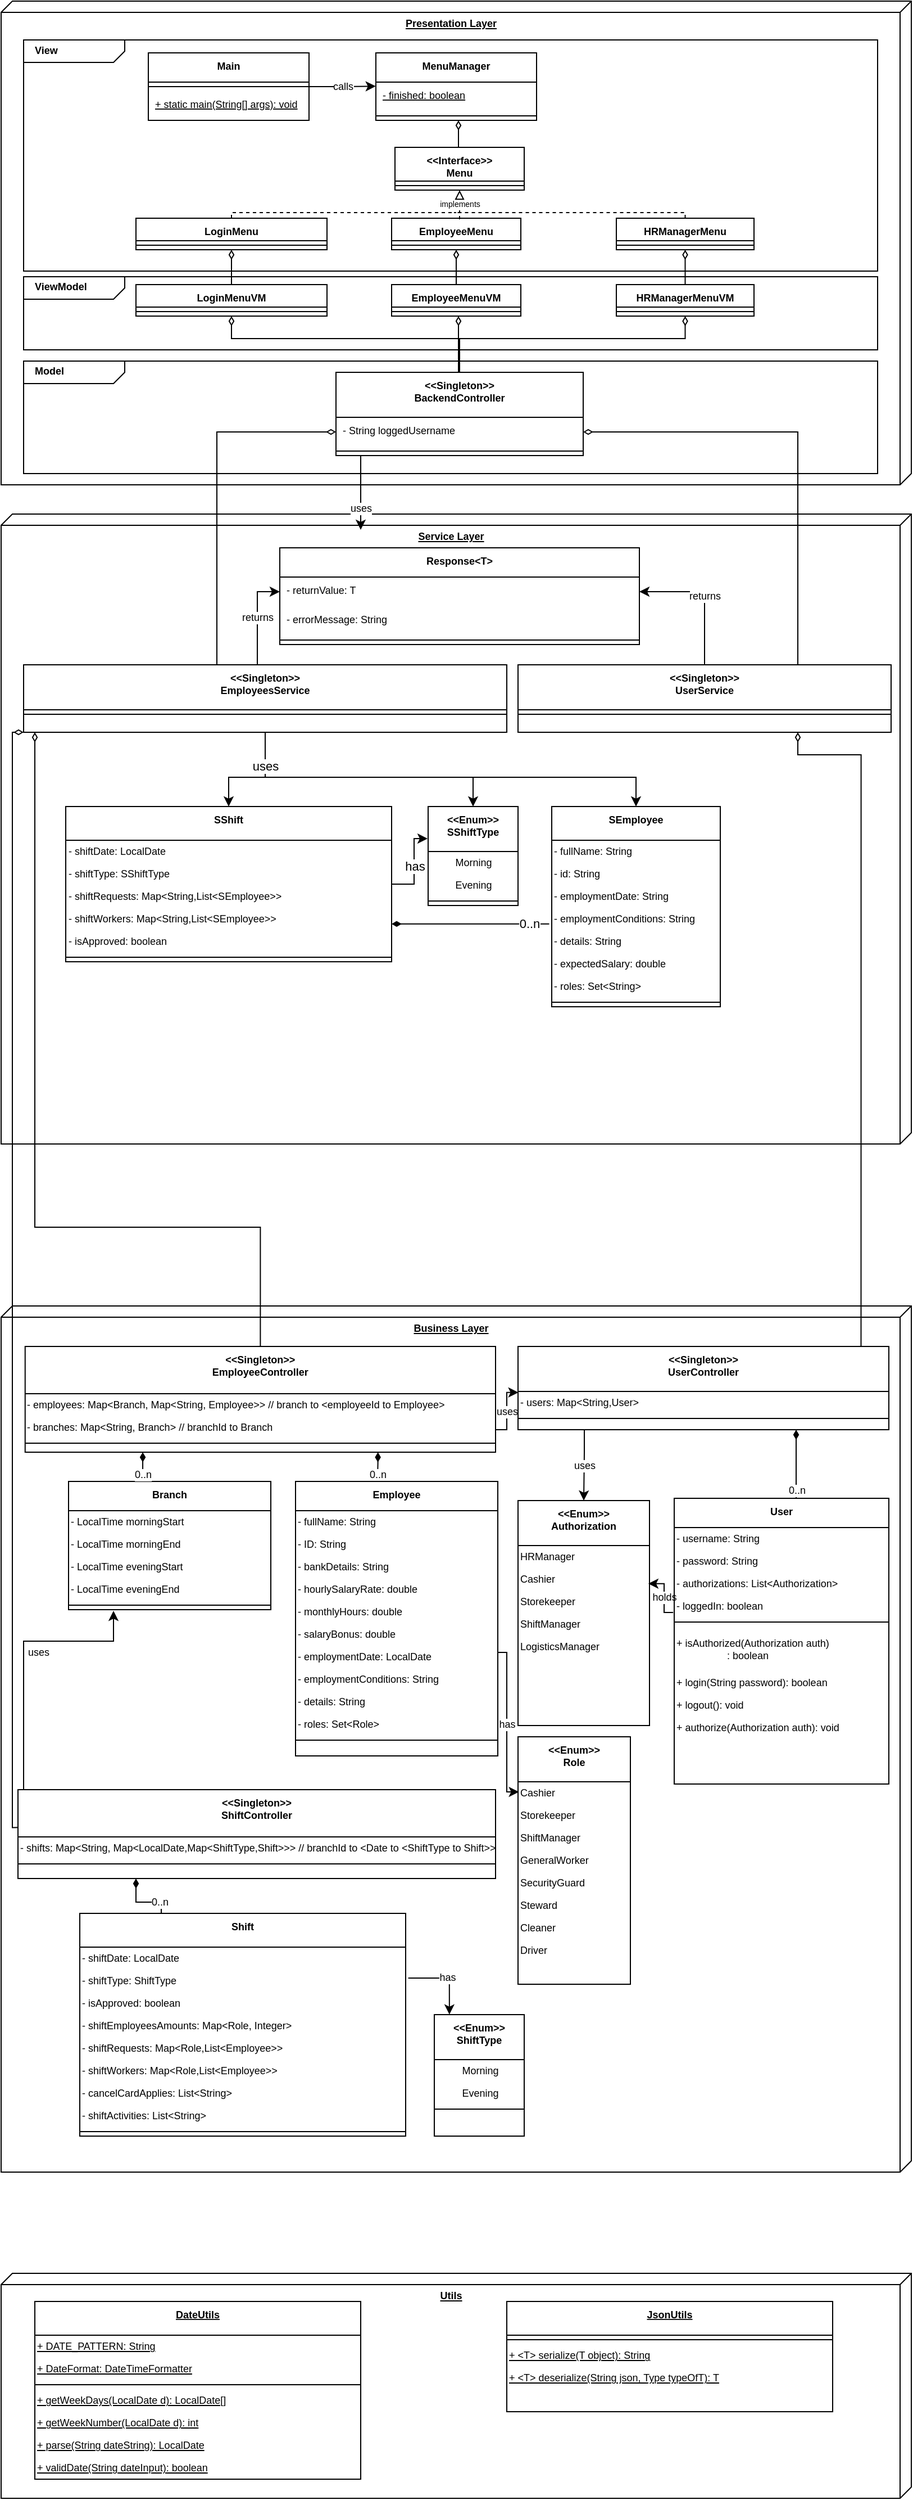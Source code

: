 <mxfile version="20.8.10" type="device"><diagram id="C5RBs43oDa-KdzZeNtuy" name="Page-1"><mxGraphModel dx="1816" dy="1751" grid="1" gridSize="10" guides="1" tooltips="1" connect="1" arrows="1" fold="1" page="1" pageScale="1" pageWidth="827" pageHeight="1169" math="0" shadow="0"><root><mxCell id="WIyWlLk6GJQsqaUBKTNV-0"/><mxCell id="WIyWlLk6GJQsqaUBKTNV-1" parent="WIyWlLk6GJQsqaUBKTNV-0"/><mxCell id="vQxeVasYHQwNIkFF47vL-263" value="&lt;b style=&quot;font-size: 9px;&quot;&gt;Presentation Layer&lt;/b&gt;" style="verticalAlign=top;align=center;spacingTop=8;spacingLeft=2;spacingRight=12;shape=cube;size=10;direction=south;fontStyle=4;html=1;fontSize=9;" parent="WIyWlLk6GJQsqaUBKTNV-1" vertex="1"><mxGeometry x="-810" y="-1150" width="810" height="430" as="geometry"/></mxCell><mxCell id="vQxeVasYHQwNIkFF47vL-264" value="&lt;p style=&quot;margin:0px;margin-top:4px;margin-left:10px;text-align:left;&quot;&gt;&lt;b&gt;Model&lt;/b&gt;&lt;/p&gt;" style="html=1;shape=mxgraph.sysml.package;html=1;overflow=fill;whiteSpace=wrap;fontSize=9;" parent="WIyWlLk6GJQsqaUBKTNV-1" vertex="1"><mxGeometry x="-790" y="-830" width="760" height="100" as="geometry"/></mxCell><mxCell id="vQxeVasYHQwNIkFF47vL-265" value="&lt;p style=&quot;margin:0px;margin-top:4px;margin-left:10px;text-align:left;&quot;&gt;&lt;b&gt;ViewModel&lt;/b&gt;&lt;/p&gt;" style="html=1;shape=mxgraph.sysml.package;html=1;overflow=fill;whiteSpace=wrap;fontSize=9;" parent="WIyWlLk6GJQsqaUBKTNV-1" vertex="1"><mxGeometry x="-790" y="-905" width="760" height="65" as="geometry"/></mxCell><mxCell id="vQxeVasYHQwNIkFF47vL-266" value="&lt;p style=&quot;margin:0px;margin-top:4px;margin-left:10px;text-align:left;&quot;&gt;&lt;b&gt;View&lt;/b&gt;&lt;/p&gt;" style="html=1;shape=mxgraph.sysml.package;html=1;overflow=fill;whiteSpace=wrap;fontSize=9;" parent="WIyWlLk6GJQsqaUBKTNV-1" vertex="1"><mxGeometry x="-790" y="-1115.5" width="760" height="205.5" as="geometry"/></mxCell><mxCell id="vQxeVasYHQwNIkFF47vL-267" value="&lt;&lt;Singleton&gt;&gt;&#10;BackendController" style="swimlane;fontStyle=1;align=center;verticalAlign=top;childLayout=stackLayout;horizontal=1;startSize=40;horizontalStack=0;resizeParent=1;resizeParentMax=0;resizeLast=0;collapsible=1;marginBottom=0;fontSize=9;" parent="WIyWlLk6GJQsqaUBKTNV-1" vertex="1"><mxGeometry x="-512" y="-820" width="220" height="74" as="geometry"/></mxCell><mxCell id="vQxeVasYHQwNIkFF47vL-268" value="- String loggedUsername" style="text;strokeColor=none;fillColor=none;align=left;verticalAlign=top;spacingLeft=4;spacingRight=4;overflow=hidden;rotatable=0;points=[[0,0.5],[1,0.5]];portConstraint=eastwest;fontStyle=0;fontSize=9;" parent="vQxeVasYHQwNIkFF47vL-267" vertex="1"><mxGeometry y="40" width="220" height="26" as="geometry"/></mxCell><mxCell id="vQxeVasYHQwNIkFF47vL-271" value="" style="line;strokeWidth=1;fillColor=none;align=left;verticalAlign=middle;spacingTop=-1;spacingLeft=3;spacingRight=3;rotatable=0;labelPosition=right;points=[];portConstraint=eastwest;fontSize=9;" parent="vQxeVasYHQwNIkFF47vL-267" vertex="1"><mxGeometry y="66" width="220" height="8" as="geometry"/></mxCell><mxCell id="vQxeVasYHQwNIkFF47vL-278" value="&lt;b style=&quot;font-size: 9px;&quot;&gt;Service Layer&lt;/b&gt;" style="verticalAlign=top;align=center;spacingTop=8;spacingLeft=2;spacingRight=12;shape=cube;size=10;direction=south;fontStyle=4;html=1;fontSize=9;" parent="WIyWlLk6GJQsqaUBKTNV-1" vertex="1"><mxGeometry x="-810" y="-694" width="810" height="560" as="geometry"/></mxCell><mxCell id="vQxeVasYHQwNIkFF47vL-279" value="" style="edgeStyle=orthogonalEdgeStyle;rounded=0;orthogonalLoop=1;jettySize=auto;html=1;startArrow=diamondThin;startFill=0;endArrow=none;endFill=0;entryX=0.408;entryY=0.002;entryDx=0;entryDy=0;entryPerimeter=0;fontSize=9;exitX=0;exitY=0.5;exitDx=0;exitDy=0;" parent="WIyWlLk6GJQsqaUBKTNV-1" source="vQxeVasYHQwNIkFF47vL-268" target="vQxeVasYHQwNIkFF47vL-348" edge="1"><mxGeometry x="-0.184" relative="1" as="geometry"><Array as="points"><mxPoint x="-618" y="-767"/><mxPoint x="-618" y="-560"/></Array><mxPoint x="-620" y="400" as="targetPoint"/><mxPoint as="offset"/><mxPoint x="-510" y="-730" as="sourcePoint"/></mxGeometry></mxCell><mxCell id="vQxeVasYHQwNIkFF47vL-280" value="returns" style="edgeStyle=orthogonalEdgeStyle;rounded=0;orthogonalLoop=1;jettySize=auto;html=1;entryX=0;entryY=0.5;entryDx=0;entryDy=0;fontSize=9;" parent="WIyWlLk6GJQsqaUBKTNV-1" source="vQxeVasYHQwNIkFF47vL-348" target="vQxeVasYHQwNIkFF47vL-297" edge="1"><mxGeometry relative="1" as="geometry"><Array as="points"><mxPoint x="-582" y="-625"/></Array></mxGeometry></mxCell><mxCell id="vQxeVasYHQwNIkFF47vL-281" value="returns" style="edgeStyle=orthogonalEdgeStyle;rounded=0;orthogonalLoop=1;jettySize=auto;html=1;entryX=1;entryY=0.5;entryDx=0;entryDy=0;fontSize=9;" parent="WIyWlLk6GJQsqaUBKTNV-1" source="vQxeVasYHQwNIkFF47vL-282" target="vQxeVasYHQwNIkFF47vL-297" edge="1"><mxGeometry relative="1" as="geometry"/></mxCell><mxCell id="vQxeVasYHQwNIkFF47vL-282" value="&lt;&lt;Singleton&gt;&gt;&#10;UserService" style="swimlane;fontStyle=1;align=center;verticalAlign=top;childLayout=stackLayout;horizontal=1;startSize=40;horizontalStack=0;resizeParent=1;resizeLast=0;collapsible=1;marginBottom=0;rounded=0;shadow=0;strokeWidth=1;fontSize=9;" parent="WIyWlLk6GJQsqaUBKTNV-1" vertex="1"><mxGeometry x="-350" y="-560" width="332" height="60" as="geometry"><mxRectangle x="130" y="380" width="160" height="26" as="alternateBounds"/></mxGeometry></mxCell><mxCell id="vQxeVasYHQwNIkFF47vL-285" value="" style="line;html=1;strokeWidth=1;align=left;verticalAlign=middle;spacingTop=-1;spacingLeft=3;spacingRight=3;rotatable=0;labelPosition=right;points=[];portConstraint=eastwest;fontSize=9;" parent="vQxeVasYHQwNIkFF47vL-282" vertex="1"><mxGeometry y="40" width="332" height="8" as="geometry"/></mxCell><mxCell id="vQxeVasYHQwNIkFF47vL-296" value="Response&lt;T&gt;" style="swimlane;fontStyle=1;align=center;verticalAlign=top;childLayout=stackLayout;horizontal=1;startSize=26;horizontalStack=0;resizeParent=1;resizeParentMax=0;resizeLast=0;collapsible=1;marginBottom=0;fontSize=9;" parent="WIyWlLk6GJQsqaUBKTNV-1" vertex="1"><mxGeometry x="-562" y="-664" width="320" height="86" as="geometry"/></mxCell><mxCell id="vQxeVasYHQwNIkFF47vL-297" value="- returnValue: T" style="text;strokeColor=none;fillColor=none;align=left;verticalAlign=top;spacingLeft=4;spacingRight=4;overflow=hidden;rotatable=0;points=[[0,0.5],[1,0.5]];portConstraint=eastwest;fontSize=9;" parent="vQxeVasYHQwNIkFF47vL-296" vertex="1"><mxGeometry y="26" width="320" height="26" as="geometry"/></mxCell><mxCell id="vQxeVasYHQwNIkFF47vL-298" value="- errorMessage: String" style="text;strokeColor=none;fillColor=none;align=left;verticalAlign=top;spacingLeft=4;spacingRight=4;overflow=hidden;rotatable=0;points=[[0,0.5],[1,0.5]];portConstraint=eastwest;fontStyle=0;fontSize=9;" parent="vQxeVasYHQwNIkFF47vL-296" vertex="1"><mxGeometry y="52" width="320" height="26" as="geometry"/></mxCell><mxCell id="vQxeVasYHQwNIkFF47vL-299" value="" style="line;strokeWidth=1;fillColor=none;align=left;verticalAlign=middle;spacingTop=-1;spacingLeft=3;spacingRight=3;rotatable=0;labelPosition=right;points=[];portConstraint=eastwest;fontSize=9;" parent="vQxeVasYHQwNIkFF47vL-296" vertex="1"><mxGeometry y="78" width="320" height="8" as="geometry"/></mxCell><mxCell id="vQxeVasYHQwNIkFF47vL-302" value="" style="edgeStyle=orthogonalEdgeStyle;rounded=0;orthogonalLoop=1;jettySize=auto;html=1;exitX=1;exitY=0.5;exitDx=0;exitDy=0;entryX=0.75;entryY=0;entryDx=0;entryDy=0;startArrow=diamondThin;startFill=0;endArrow=none;endFill=0;strokeWidth=1;fontSize=9;" parent="WIyWlLk6GJQsqaUBKTNV-1" source="vQxeVasYHQwNIkFF47vL-268" target="vQxeVasYHQwNIkFF47vL-282" edge="1"><mxGeometry relative="1" as="geometry"><mxPoint x="-292.0" y="-741" as="sourcePoint"/></mxGeometry></mxCell><mxCell id="vQxeVasYHQwNIkFF47vL-303" value="&lt;b style=&quot;font-size: 9px;&quot;&gt;Business Layer&lt;/b&gt;" style="verticalAlign=top;align=center;spacingTop=8;spacingLeft=2;spacingRight=12;shape=cube;size=10;direction=south;fontStyle=4;html=1;fontSize=9;" parent="WIyWlLk6GJQsqaUBKTNV-1" vertex="1"><mxGeometry x="-810" y="10" width="810" height="770" as="geometry"/></mxCell><mxCell id="vQxeVasYHQwNIkFF47vL-304" value="uses" style="edgeStyle=orthogonalEdgeStyle;rounded=0;orthogonalLoop=1;jettySize=auto;html=1;entryX=0.001;entryY=0.045;entryDx=0;entryDy=0;entryPerimeter=0;startArrow=none;startFill=0;endArrow=classic;endFill=1;fontSize=9;" parent="WIyWlLk6GJQsqaUBKTNV-1" source="vQxeVasYHQwNIkFF47vL-307" target="vQxeVasYHQwNIkFF47vL-334" edge="1"><mxGeometry relative="1" as="geometry"><Array as="points"><mxPoint x="-360" y="120"/><mxPoint x="-360" y="87"/></Array></mxGeometry></mxCell><mxCell id="vQxeVasYHQwNIkFF47vL-305" value="" style="edgeStyle=orthogonalEdgeStyle;rounded=0;orthogonalLoop=1;jettySize=auto;html=1;startArrow=none;startFill=0;endArrow=diamondThin;endFill=0;fontSize=9;" parent="WIyWlLk6GJQsqaUBKTNV-1" source="vQxeVasYHQwNIkFF47vL-307" edge="1"><mxGeometry relative="1" as="geometry"><mxPoint x="-780" y="-500" as="targetPoint"/><Array as="points"><mxPoint x="-579" y="-60"/><mxPoint x="-780" y="-60"/><mxPoint x="-780" y="-500"/></Array></mxGeometry></mxCell><mxCell id="vQxeVasYHQwNIkFF47vL-306" value="0..n" style="edgeStyle=orthogonalEdgeStyle;rounded=0;orthogonalLoop=1;jettySize=auto;html=1;startArrow=diamondThin;startFill=1;endArrow=none;endFill=0;entryX=0.405;entryY=0.002;entryDx=0;entryDy=0;entryPerimeter=0;fontSize=9;exitX=0.75;exitY=1;exitDx=0;exitDy=0;" parent="WIyWlLk6GJQsqaUBKTNV-1" source="vQxeVasYHQwNIkFF47vL-307" target="vQxeVasYHQwNIkFF47vL-410" edge="1"><mxGeometry x="0.518" relative="1" as="geometry"><mxPoint x="-560" y="316" as="targetPoint"/><Array as="points"><mxPoint x="-475" y="150"/><mxPoint x="-475" y="150"/></Array><mxPoint as="offset"/></mxGeometry></mxCell><mxCell id="vQxeVasYHQwNIkFF47vL-307" value="&lt;&lt;Singleton&gt;&gt;&#10;EmployeeController" style="swimlane;fontStyle=1;align=center;verticalAlign=top;childLayout=stackLayout;horizontal=1;startSize=42;horizontalStack=0;resizeParent=1;resizeLast=0;collapsible=1;marginBottom=0;rounded=0;shadow=0;strokeWidth=1;fontSize=9;" parent="WIyWlLk6GJQsqaUBKTNV-1" vertex="1"><mxGeometry x="-788.63" y="46" width="418.63" height="94" as="geometry"><mxRectangle x="130" y="380" width="160" height="26" as="alternateBounds"/></mxGeometry></mxCell><mxCell id="vQxeVasYHQwNIkFF47vL-308" value="- employees: Map&amp;lt;Branch, Map&amp;lt;String, Employee&amp;gt;&amp;gt; // branch to &amp;lt;employeeId to Employee&amp;gt;" style="text;html=1;align=left;verticalAlign=middle;resizable=0;points=[];autosize=1;strokeColor=none;fillColor=none;fontSize=9;" parent="vQxeVasYHQwNIkFF47vL-307" vertex="1"><mxGeometry y="42" width="418.63" height="20" as="geometry"/></mxCell><mxCell id="vQxeVasYHQwNIkFF47vL-309" value="- branches: Map&amp;lt;String, Branch&amp;gt; // branchId to Branch" style="text;html=1;align=left;verticalAlign=middle;resizable=0;points=[];autosize=1;strokeColor=none;fillColor=none;fontSize=9;" parent="vQxeVasYHQwNIkFF47vL-307" vertex="1"><mxGeometry y="62" width="418.63" height="20" as="geometry"/></mxCell><mxCell id="vQxeVasYHQwNIkFF47vL-311" value="" style="line;html=1;strokeWidth=1;align=left;verticalAlign=middle;spacingTop=-1;spacingLeft=3;spacingRight=3;rotatable=0;labelPosition=right;points=[];portConstraint=eastwest;fontSize=9;" parent="vQxeVasYHQwNIkFF47vL-307" vertex="1"><mxGeometry y="82" width="418.63" height="8" as="geometry"/></mxCell><mxCell id="vQxeVasYHQwNIkFF47vL-320" value="holds" style="edgeStyle=orthogonalEdgeStyle;rounded=0;orthogonalLoop=1;jettySize=auto;html=1;startArrow=none;startFill=0;endArrow=classic;endFill=1;entryX=0.991;entryY=0.694;entryDx=0;entryDy=0;entryPerimeter=0;exitX=-0.005;exitY=0.774;exitDx=0;exitDy=0;exitPerimeter=0;fontSize=9;" parent="WIyWlLk6GJQsqaUBKTNV-1" source="vQxeVasYHQwNIkFF47vL-325" target="vQxeVasYHQwNIkFF47vL-376" edge="1"><mxGeometry x="-0.106" relative="1" as="geometry"><mxPoint x="-144" y="214" as="targetPoint"/><Array as="points"><mxPoint x="-220" y="283"/><mxPoint x="-220" y="257"/></Array><mxPoint as="offset"/></mxGeometry></mxCell><mxCell id="vQxeVasYHQwNIkFF47vL-321" value="User" style="swimlane;fontStyle=1;align=center;verticalAlign=top;childLayout=stackLayout;horizontal=1;startSize=26;horizontalStack=0;resizeParent=1;resizeLast=0;collapsible=1;marginBottom=0;rounded=0;shadow=0;strokeWidth=1;fontSize=9;" parent="WIyWlLk6GJQsqaUBKTNV-1" vertex="1"><mxGeometry x="-211" y="181" width="191" height="254" as="geometry"><mxRectangle x="130" y="380" width="160" height="26" as="alternateBounds"/></mxGeometry></mxCell><mxCell id="vQxeVasYHQwNIkFF47vL-322" value="- username: String" style="text;html=1;align=left;verticalAlign=middle;resizable=0;points=[];autosize=1;strokeColor=none;fillColor=none;fontSize=9;" parent="vQxeVasYHQwNIkFF47vL-321" vertex="1"><mxGeometry y="26" width="191" height="20" as="geometry"/></mxCell><mxCell id="vQxeVasYHQwNIkFF47vL-323" value="- password: String" style="text;html=1;align=left;verticalAlign=middle;resizable=0;points=[];autosize=1;strokeColor=none;fillColor=none;fontSize=9;" parent="vQxeVasYHQwNIkFF47vL-321" vertex="1"><mxGeometry y="46" width="191" height="20" as="geometry"/></mxCell><mxCell id="vQxeVasYHQwNIkFF47vL-324" value="- authorizations: List&amp;lt;Authorization&amp;gt;" style="text;html=1;align=left;verticalAlign=middle;resizable=0;points=[];autosize=1;strokeColor=none;fillColor=none;fontSize=9;" parent="vQxeVasYHQwNIkFF47vL-321" vertex="1"><mxGeometry y="66" width="191" height="20" as="geometry"/></mxCell><mxCell id="vQxeVasYHQwNIkFF47vL-325" value="- loggedIn: boolean" style="text;html=1;align=left;verticalAlign=middle;resizable=0;points=[];autosize=1;strokeColor=none;fillColor=none;fontSize=9;" parent="vQxeVasYHQwNIkFF47vL-321" vertex="1"><mxGeometry y="86" width="191" height="20" as="geometry"/></mxCell><mxCell id="vQxeVasYHQwNIkFF47vL-326" value="" style="line;html=1;strokeWidth=1;align=left;verticalAlign=middle;spacingTop=-1;spacingLeft=3;spacingRight=3;rotatable=0;labelPosition=right;points=[];portConstraint=eastwest;fontSize=9;" parent="vQxeVasYHQwNIkFF47vL-321" vertex="1"><mxGeometry y="106" width="191" height="8" as="geometry"/></mxCell><mxCell id="vQxeVasYHQwNIkFF47vL-327" value="&lt;span style=&quot;font-size: 9px;&quot;&gt;+ isAuthorized(Authorization auth)&lt;br style=&quot;font-size: 9px;&quot;&gt;&amp;nbsp; &amp;nbsp; &amp;nbsp; &amp;nbsp; &amp;nbsp; &amp;nbsp; &amp;nbsp; &amp;nbsp; &amp;nbsp; : boolean&lt;/span&gt;" style="text;html=1;align=left;verticalAlign=middle;resizable=0;points=[];autosize=1;strokeColor=none;fillColor=none;fontStyle=0;fontSize=9;" parent="vQxeVasYHQwNIkFF47vL-321" vertex="1"><mxGeometry y="114" width="191" height="40" as="geometry"/></mxCell><mxCell id="vQxeVasYHQwNIkFF47vL-328" value="&lt;span style=&quot;font-size: 9px;&quot;&gt;+ login(String password): boolean&lt;/span&gt;" style="text;html=1;align=left;verticalAlign=middle;resizable=0;points=[];autosize=1;strokeColor=none;fillColor=none;fontStyle=0;fontSize=9;" parent="vQxeVasYHQwNIkFF47vL-321" vertex="1"><mxGeometry y="154" width="191" height="20" as="geometry"/></mxCell><mxCell id="vQxeVasYHQwNIkFF47vL-329" value="&lt;span style=&quot;font-size: 9px;&quot;&gt;+ logout(): void&lt;/span&gt;" style="text;html=1;align=left;verticalAlign=middle;resizable=0;points=[];autosize=1;strokeColor=none;fillColor=none;fontStyle=0;fontSize=9;" parent="vQxeVasYHQwNIkFF47vL-321" vertex="1"><mxGeometry y="174" width="191" height="20" as="geometry"/></mxCell><mxCell id="vQxeVasYHQwNIkFF47vL-330" value="&lt;span style=&quot;font-size: 9px;&quot;&gt;+ authorize(Authorization auth): void&lt;/span&gt;" style="text;html=1;align=left;verticalAlign=middle;resizable=0;points=[];autosize=1;strokeColor=none;fillColor=none;fontStyle=0;fontSize=9;" parent="vQxeVasYHQwNIkFF47vL-321" vertex="1"><mxGeometry y="194" width="191" height="20" as="geometry"/></mxCell><mxCell id="vQxeVasYHQwNIkFF47vL-331" value="" style="edgeStyle=orthogonalEdgeStyle;rounded=0;orthogonalLoop=1;jettySize=auto;html=1;endArrow=diamondThin;endFill=0;exitX=0.925;exitY=0.001;exitDx=0;exitDy=0;startArrow=none;startFill=0;exitPerimeter=0;fontSize=9;entryX=0.75;entryY=1;entryDx=0;entryDy=0;" parent="WIyWlLk6GJQsqaUBKTNV-1" source="vQxeVasYHQwNIkFF47vL-333" target="vQxeVasYHQwNIkFF47vL-282" edge="1"><mxGeometry relative="1" as="geometry"><mxPoint x="-50" y="320" as="targetPoint"/><Array as="points"><mxPoint x="-45" y="-480"/><mxPoint x="-101" y="-480"/></Array></mxGeometry></mxCell><mxCell id="vQxeVasYHQwNIkFF47vL-332" value="uses" style="edgeStyle=orthogonalEdgeStyle;rounded=0;orthogonalLoop=1;jettySize=auto;html=1;entryX=0.5;entryY=0;entryDx=0;entryDy=0;startArrow=none;startFill=0;endArrow=classic;endFill=1;fontSize=9;" parent="WIyWlLk6GJQsqaUBKTNV-1" target="vQxeVasYHQwNIkFF47vL-374" edge="1"><mxGeometry relative="1" as="geometry"><mxPoint x="-291" y="120" as="sourcePoint"/><Array as="points"><mxPoint x="-291" y="140"/><mxPoint x="-291" y="140"/></Array></mxGeometry></mxCell><mxCell id="vQxeVasYHQwNIkFF47vL-333" value="&lt;&lt;Singleton&gt;&gt;&#10;UserController" style="swimlane;fontStyle=1;align=center;verticalAlign=top;childLayout=stackLayout;horizontal=1;startSize=40;horizontalStack=0;resizeParent=1;resizeLast=0;collapsible=1;marginBottom=0;rounded=0;shadow=0;strokeWidth=1;fontSize=9;" parent="WIyWlLk6GJQsqaUBKTNV-1" vertex="1"><mxGeometry x="-350" y="46" width="330" height="74" as="geometry"><mxRectangle x="130" y="380" width="160" height="26" as="alternateBounds"/></mxGeometry></mxCell><mxCell id="vQxeVasYHQwNIkFF47vL-334" value="- users: Map&amp;lt;String,User&amp;gt;" style="text;html=1;align=left;verticalAlign=middle;resizable=0;points=[];autosize=1;strokeColor=none;fillColor=none;fontSize=9;" parent="vQxeVasYHQwNIkFF47vL-333" vertex="1"><mxGeometry y="40" width="330" height="20" as="geometry"/></mxCell><mxCell id="vQxeVasYHQwNIkFF47vL-336" value="" style="line;html=1;strokeWidth=1;align=left;verticalAlign=middle;spacingTop=-1;spacingLeft=3;spacingRight=3;rotatable=0;labelPosition=right;points=[];portConstraint=eastwest;fontSize=9;" parent="vQxeVasYHQwNIkFF47vL-333" vertex="1"><mxGeometry y="60" width="330" height="8" as="geometry"/></mxCell><mxCell id="vQxeVasYHQwNIkFF47vL-346" value="uses" style="edgeStyle=orthogonalEdgeStyle;rounded=0;orthogonalLoop=1;jettySize=auto;html=1;fontSize=9;" parent="WIyWlLk6GJQsqaUBKTNV-1" source="vQxeVasYHQwNIkFF47vL-267" edge="1"><mxGeometry x="0.412" relative="1" as="geometry"><mxPoint x="-490" y="-680" as="targetPoint"/><Array as="points"><mxPoint x="-490" y="-720"/><mxPoint x="-490" y="-720"/></Array><mxPoint as="offset"/></mxGeometry></mxCell><mxCell id="vQxeVasYHQwNIkFF47vL-527" value="" style="edgeStyle=orthogonalEdgeStyle;rounded=0;orthogonalLoop=1;jettySize=auto;html=1;entryX=0.5;entryY=0;entryDx=0;entryDy=0;startArrow=none;startFill=0;endArrow=classic;endFill=1;" parent="WIyWlLk6GJQsqaUBKTNV-1" source="vQxeVasYHQwNIkFF47vL-348" target="vQxeVasYHQwNIkFF47vL-387" edge="1"><mxGeometry relative="1" as="geometry"><Array as="points"><mxPoint x="-575" y="-460"/><mxPoint x="-607" y="-460"/></Array></mxGeometry></mxCell><mxCell id="vQxeVasYHQwNIkFF47vL-348" value="&lt;&lt;Singleton&gt;&gt;&#10;EmployeesService" style="swimlane;fontStyle=1;align=center;verticalAlign=top;childLayout=stackLayout;horizontal=1;startSize=40;horizontalStack=0;resizeParent=1;resizeLast=0;collapsible=1;marginBottom=0;rounded=0;shadow=0;strokeWidth=1;fontSize=9;" parent="WIyWlLk6GJQsqaUBKTNV-1" vertex="1"><mxGeometry x="-790" y="-560" width="430" height="60" as="geometry"><mxRectangle x="130" y="380" width="160" height="26" as="alternateBounds"/></mxGeometry></mxCell><mxCell id="vQxeVasYHQwNIkFF47vL-351" value="" style="line;html=1;strokeWidth=1;align=left;verticalAlign=middle;spacingTop=-1;spacingLeft=3;spacingRight=3;rotatable=0;labelPosition=right;points=[];portConstraint=eastwest;fontSize=9;" parent="vQxeVasYHQwNIkFF47vL-348" vertex="1"><mxGeometry y="40" width="430" height="8" as="geometry"/></mxCell><mxCell id="vQxeVasYHQwNIkFF47vL-374" value="&lt;&lt;Enum&gt;&gt;&#10;Authorization" style="swimlane;fontStyle=1;align=center;verticalAlign=top;childLayout=stackLayout;horizontal=1;startSize=40;horizontalStack=0;resizeParent=1;resizeLast=0;collapsible=1;marginBottom=0;rounded=0;shadow=0;strokeWidth=1;fontSize=9;" parent="WIyWlLk6GJQsqaUBKTNV-1" vertex="1"><mxGeometry x="-350" y="183" width="117" height="200" as="geometry"><mxRectangle x="130" y="380" width="160" height="26" as="alternateBounds"/></mxGeometry></mxCell><mxCell id="vQxeVasYHQwNIkFF47vL-375" value="HRManager" style="text;html=1;align=left;verticalAlign=middle;resizable=0;points=[];autosize=1;strokeColor=none;fillColor=none;fontSize=9;" parent="vQxeVasYHQwNIkFF47vL-374" vertex="1"><mxGeometry y="40" width="117" height="20" as="geometry"/></mxCell><mxCell id="vQxeVasYHQwNIkFF47vL-376" value="Cashier" style="text;html=1;align=left;verticalAlign=middle;resizable=0;points=[];autosize=1;strokeColor=none;fillColor=none;fontSize=9;" parent="vQxeVasYHQwNIkFF47vL-374" vertex="1"><mxGeometry y="60" width="117" height="20" as="geometry"/></mxCell><mxCell id="vQxeVasYHQwNIkFF47vL-377" value="Storekeeper" style="text;html=1;align=left;verticalAlign=middle;resizable=0;points=[];autosize=1;strokeColor=none;fillColor=none;fontSize=9;" parent="vQxeVasYHQwNIkFF47vL-374" vertex="1"><mxGeometry y="80" width="117" height="20" as="geometry"/></mxCell><mxCell id="vQxeVasYHQwNIkFF47vL-378" value="ShiftManager" style="text;html=1;align=left;verticalAlign=middle;resizable=0;points=[];autosize=1;strokeColor=none;fillColor=none;fontSize=9;" parent="vQxeVasYHQwNIkFF47vL-374" vertex="1"><mxGeometry y="100" width="117" height="20" as="geometry"/></mxCell><mxCell id="vQxeVasYHQwNIkFF47vL-379" value="LogisticsManager" style="text;html=1;align=left;verticalAlign=middle;resizable=0;points=[];autosize=1;strokeColor=none;fillColor=none;fontSize=9;" parent="vQxeVasYHQwNIkFF47vL-374" vertex="1"><mxGeometry y="120" width="117" height="20" as="geometry"/></mxCell><mxCell id="vQxeVasYHQwNIkFF47vL-380" value="uses" style="edgeStyle=orthogonalEdgeStyle;rounded=0;orthogonalLoop=1;jettySize=auto;html=1;entryX=0.016;entryY=0;entryDx=0;entryDy=0;entryPerimeter=0;startArrow=classic;startFill=1;endArrow=none;endFill=0;fontSize=9;" parent="WIyWlLk6GJQsqaUBKTNV-1" target="vQxeVasYHQwNIkFF47vL-422" edge="1"><mxGeometry x="-0.218" y="10" relative="1" as="geometry"><Array as="points"><mxPoint x="-710" y="300"/><mxPoint x="-710" y="308"/><mxPoint x="-790" y="308"/><mxPoint x="-790" y="440"/></Array><mxPoint as="offset"/><mxPoint x="-710" y="281" as="sourcePoint"/></mxGeometry></mxCell><mxCell id="vQxeVasYHQwNIkFF47vL-381" value="Branch" style="swimlane;fontStyle=1;align=center;verticalAlign=top;childLayout=stackLayout;horizontal=1;startSize=26;horizontalStack=0;resizeParent=1;resizeLast=0;collapsible=1;marginBottom=0;rounded=0;shadow=0;strokeWidth=1;fontSize=9;" parent="WIyWlLk6GJQsqaUBKTNV-1" vertex="1"><mxGeometry x="-750" y="166" width="180" height="114" as="geometry"><mxRectangle x="130" y="380" width="160" height="26" as="alternateBounds"/></mxGeometry></mxCell><mxCell id="vQxeVasYHQwNIkFF47vL-382" value="- LocalTime morningStart" style="text;html=1;align=left;verticalAlign=middle;resizable=0;points=[];autosize=1;strokeColor=none;fillColor=none;fontSize=9;" parent="vQxeVasYHQwNIkFF47vL-381" vertex="1"><mxGeometry y="26" width="180" height="20" as="geometry"/></mxCell><mxCell id="vQxeVasYHQwNIkFF47vL-383" value="- LocalTime morningEnd" style="text;html=1;align=left;verticalAlign=middle;resizable=0;points=[];autosize=1;strokeColor=none;fillColor=none;fontSize=9;" parent="vQxeVasYHQwNIkFF47vL-381" vertex="1"><mxGeometry y="46" width="180" height="20" as="geometry"/></mxCell><mxCell id="vQxeVasYHQwNIkFF47vL-384" value="- LocalTime eveningStart" style="text;html=1;align=left;verticalAlign=middle;resizable=0;points=[];autosize=1;strokeColor=none;fillColor=none;fontSize=9;" parent="vQxeVasYHQwNIkFF47vL-381" vertex="1"><mxGeometry y="66" width="180" height="20" as="geometry"/></mxCell><mxCell id="vQxeVasYHQwNIkFF47vL-385" value="- LocalTime eveningEnd" style="text;html=1;align=left;verticalAlign=middle;resizable=0;points=[];autosize=1;strokeColor=none;fillColor=none;fontSize=9;" parent="vQxeVasYHQwNIkFF47vL-381" vertex="1"><mxGeometry y="86" width="180" height="20" as="geometry"/></mxCell><mxCell id="vQxeVasYHQwNIkFF47vL-386" value="" style="line;html=1;strokeWidth=1;align=left;verticalAlign=middle;spacingTop=-1;spacingLeft=3;spacingRight=3;rotatable=0;labelPosition=right;points=[];portConstraint=eastwest;fontSize=9;" parent="vQxeVasYHQwNIkFF47vL-381" vertex="1"><mxGeometry y="106" width="180" height="8" as="geometry"/></mxCell><mxCell id="EB-CcxF8_Zpg5K0uIHkL-1" value="has" style="edgeStyle=orthogonalEdgeStyle;rounded=0;orthogonalLoop=1;jettySize=auto;html=1;entryX=-0.006;entryY=0.324;entryDx=0;entryDy=0;entryPerimeter=0;" edge="1" parent="WIyWlLk6GJQsqaUBKTNV-1" source="vQxeVasYHQwNIkFF47vL-387" target="vQxeVasYHQwNIkFF47vL-394"><mxGeometry relative="1" as="geometry"/></mxCell><mxCell id="EB-CcxF8_Zpg5K0uIHkL-2" value="0..n" style="edgeStyle=orthogonalEdgeStyle;rounded=0;orthogonalLoop=1;jettySize=auto;html=1;entryX=-0.015;entryY=0.719;entryDx=0;entryDy=0;entryPerimeter=0;endArrow=none;endFill=0;startArrow=diamondThin;startFill=1;" edge="1" parent="WIyWlLk6GJQsqaUBKTNV-1" source="vQxeVasYHQwNIkFF47vL-387" target="vQxeVasYHQwNIkFF47vL-403"><mxGeometry x="0.747" relative="1" as="geometry"><Array as="points"><mxPoint x="-391" y="-330"/></Array><mxPoint as="offset"/></mxGeometry></mxCell><mxCell id="vQxeVasYHQwNIkFF47vL-387" value="SShift" style="swimlane;fontStyle=1;align=center;verticalAlign=top;childLayout=stackLayout;horizontal=1;startSize=30;horizontalStack=0;resizeParent=1;resizeLast=0;collapsible=1;marginBottom=0;rounded=0;shadow=0;strokeWidth=1;fontSize=9;" parent="WIyWlLk6GJQsqaUBKTNV-1" vertex="1"><mxGeometry x="-752.5" y="-434" width="290" height="138" as="geometry"><mxRectangle x="130" y="380" width="160" height="26" as="alternateBounds"/></mxGeometry></mxCell><mxCell id="vQxeVasYHQwNIkFF47vL-388" value="- shiftDate: LocalDate" style="text;html=1;align=left;verticalAlign=middle;resizable=0;points=[];autosize=1;strokeColor=none;fillColor=none;fontSize=9;" parent="vQxeVasYHQwNIkFF47vL-387" vertex="1"><mxGeometry y="30" width="290" height="20" as="geometry"/></mxCell><mxCell id="vQxeVasYHQwNIkFF47vL-389" value="- shiftType: SShiftType" style="text;html=1;align=left;verticalAlign=middle;resizable=0;points=[];autosize=1;strokeColor=none;fillColor=none;fontSize=9;" parent="vQxeVasYHQwNIkFF47vL-387" vertex="1"><mxGeometry y="50" width="290" height="20" as="geometry"/></mxCell><mxCell id="vQxeVasYHQwNIkFF47vL-390" value="- shiftRequests: Map&amp;lt;String,List&amp;lt;SEmployee&amp;gt;&amp;gt;" style="text;html=1;align=left;verticalAlign=middle;resizable=0;points=[];autosize=1;strokeColor=none;fillColor=none;fontSize=9;" parent="vQxeVasYHQwNIkFF47vL-387" vertex="1"><mxGeometry y="70" width="290" height="20" as="geometry"/></mxCell><mxCell id="vQxeVasYHQwNIkFF47vL-391" value="- shiftWorkers: Map&amp;lt;String,List&amp;lt;SEmployee&amp;gt;&amp;gt;" style="text;html=1;align=left;verticalAlign=middle;resizable=0;points=[];autosize=1;strokeColor=none;fillColor=none;fontSize=9;" parent="vQxeVasYHQwNIkFF47vL-387" vertex="1"><mxGeometry y="90" width="290" height="20" as="geometry"/></mxCell><mxCell id="vQxeVasYHQwNIkFF47vL-392" value="- isApproved: boolean" style="text;html=1;align=left;verticalAlign=middle;resizable=0;points=[];autosize=1;strokeColor=none;fillColor=none;fontSize=9;" parent="vQxeVasYHQwNIkFF47vL-387" vertex="1"><mxGeometry y="110" width="290" height="20" as="geometry"/></mxCell><mxCell id="vQxeVasYHQwNIkFF47vL-393" value="" style="line;html=1;strokeWidth=1;align=left;verticalAlign=middle;spacingTop=-1;spacingLeft=3;spacingRight=3;rotatable=0;labelPosition=right;points=[];portConstraint=eastwest;fontSize=9;" parent="vQxeVasYHQwNIkFF47vL-387" vertex="1"><mxGeometry y="130" width="290" height="8" as="geometry"/></mxCell><mxCell id="vQxeVasYHQwNIkFF47vL-394" value="&lt;&lt;Enum&gt;&gt;&#10;SShiftType" style="swimlane;fontStyle=1;align=center;verticalAlign=top;childLayout=stackLayout;horizontal=1;startSize=40;horizontalStack=0;resizeParent=1;resizeLast=0;collapsible=1;marginBottom=0;rounded=0;shadow=0;strokeWidth=1;fontSize=9;" parent="WIyWlLk6GJQsqaUBKTNV-1" vertex="1"><mxGeometry x="-430" y="-434" width="80" height="88" as="geometry"><mxRectangle x="130" y="380" width="160" height="26" as="alternateBounds"/></mxGeometry></mxCell><mxCell id="vQxeVasYHQwNIkFF47vL-395" value="Morning" style="text;html=1;align=middle;verticalAlign=middle;resizable=0;points=[];autosize=1;strokeColor=none;fillColor=none;imageAlign=left;fontSize=9;" parent="vQxeVasYHQwNIkFF47vL-394" vertex="1"><mxGeometry y="40" width="80" height="20" as="geometry"/></mxCell><mxCell id="vQxeVasYHQwNIkFF47vL-396" value="Evening" style="text;html=1;align=middle;verticalAlign=middle;resizable=0;points=[];autosize=1;strokeColor=none;fillColor=none;fontSize=9;" parent="vQxeVasYHQwNIkFF47vL-394" vertex="1"><mxGeometry y="60" width="80" height="20" as="geometry"/></mxCell><mxCell id="vQxeVasYHQwNIkFF47vL-397" value="" style="line;html=1;strokeWidth=1;align=left;verticalAlign=middle;spacingTop=-1;spacingLeft=3;spacingRight=3;rotatable=0;labelPosition=right;points=[];portConstraint=eastwest;fontSize=9;" parent="vQxeVasYHQwNIkFF47vL-394" vertex="1"><mxGeometry y="80" width="80" height="8" as="geometry"/></mxCell><mxCell id="vQxeVasYHQwNIkFF47vL-398" value="0..n" style="edgeStyle=orthogonalEdgeStyle;rounded=0;orthogonalLoop=1;jettySize=auto;html=1;startArrow=diamondThin;startFill=1;endArrow=none;endFill=0;fontSize=9;entryX=0.367;entryY=-0.003;entryDx=0;entryDy=0;exitX=0.25;exitY=1;exitDx=0;exitDy=0;entryPerimeter=0;" parent="WIyWlLk6GJQsqaUBKTNV-1" source="vQxeVasYHQwNIkFF47vL-307" target="vQxeVasYHQwNIkFF47vL-381" edge="1"><mxGeometry x="0.553" relative="1" as="geometry"><Array as="points"/><mxPoint x="-765.605" y="195.16" as="sourcePoint"/><mxPoint as="offset"/><mxPoint x="-754" y="429" as="targetPoint"/></mxGeometry></mxCell><mxCell id="vQxeVasYHQwNIkFF47vL-399" value="SEmployee" style="swimlane;fontStyle=1;align=center;verticalAlign=top;childLayout=stackLayout;horizontal=1;startSize=30;horizontalStack=0;resizeParent=1;resizeLast=0;collapsible=1;marginBottom=0;rounded=0;shadow=0;strokeWidth=1;fontSize=9;" parent="WIyWlLk6GJQsqaUBKTNV-1" vertex="1"><mxGeometry x="-320" y="-434" width="150" height="178" as="geometry"><mxRectangle x="130" y="380" width="160" height="26" as="alternateBounds"/></mxGeometry></mxCell><mxCell id="vQxeVasYHQwNIkFF47vL-400" value="- fullName: String" style="text;html=1;align=left;verticalAlign=middle;resizable=0;points=[];autosize=1;strokeColor=none;fillColor=none;fontSize=9;" parent="vQxeVasYHQwNIkFF47vL-399" vertex="1"><mxGeometry y="30" width="150" height="20" as="geometry"/></mxCell><mxCell id="vQxeVasYHQwNIkFF47vL-401" value="- id: String" style="text;html=1;align=left;verticalAlign=middle;resizable=0;points=[];autosize=1;strokeColor=none;fillColor=none;fontSize=9;" parent="vQxeVasYHQwNIkFF47vL-399" vertex="1"><mxGeometry y="50" width="150" height="20" as="geometry"/></mxCell><mxCell id="vQxeVasYHQwNIkFF47vL-402" value="- employmentDate: String" style="text;html=1;align=left;verticalAlign=middle;resizable=0;points=[];autosize=1;strokeColor=none;fillColor=none;fontSize=9;" parent="vQxeVasYHQwNIkFF47vL-399" vertex="1"><mxGeometry y="70" width="150" height="20" as="geometry"/></mxCell><mxCell id="vQxeVasYHQwNIkFF47vL-403" value="- employmentConditions: String" style="text;html=1;align=left;verticalAlign=middle;resizable=0;points=[];autosize=1;strokeColor=none;fillColor=none;fontSize=9;" parent="vQxeVasYHQwNIkFF47vL-399" vertex="1"><mxGeometry y="90" width="150" height="20" as="geometry"/></mxCell><mxCell id="vQxeVasYHQwNIkFF47vL-404" value="- details: String" style="text;html=1;align=left;verticalAlign=middle;resizable=0;points=[];autosize=1;strokeColor=none;fillColor=none;fontSize=9;" parent="vQxeVasYHQwNIkFF47vL-399" vertex="1"><mxGeometry y="110" width="150" height="20" as="geometry"/></mxCell><mxCell id="vQxeVasYHQwNIkFF47vL-405" value="- expectedSalary: double" style="text;html=1;align=left;verticalAlign=middle;resizable=0;points=[];autosize=1;strokeColor=none;fillColor=none;fontSize=9;" parent="vQxeVasYHQwNIkFF47vL-399" vertex="1"><mxGeometry y="130" width="150" height="20" as="geometry"/></mxCell><mxCell id="vQxeVasYHQwNIkFF47vL-406" value="- roles: Set&amp;lt;String&amp;gt;" style="text;html=1;align=left;verticalAlign=middle;resizable=0;points=[];autosize=1;strokeColor=none;fillColor=none;fontSize=9;" parent="vQxeVasYHQwNIkFF47vL-399" vertex="1"><mxGeometry y="150" width="150" height="20" as="geometry"/></mxCell><mxCell id="vQxeVasYHQwNIkFF47vL-407" value="" style="line;html=1;strokeWidth=1;align=left;verticalAlign=middle;spacingTop=-1;spacingLeft=3;spacingRight=3;rotatable=0;labelPosition=right;points=[];portConstraint=eastwest;fontSize=9;" parent="vQxeVasYHQwNIkFF47vL-399" vertex="1"><mxGeometry y="170" width="150" height="8" as="geometry"/></mxCell><mxCell id="vQxeVasYHQwNIkFF47vL-408" value="" style="edgeStyle=orthogonalEdgeStyle;rounded=0;orthogonalLoop=1;jettySize=auto;html=1;startArrow=diamondThin;startFill=0;endArrow=none;endFill=0;fontSize=9;exitX=0;exitY=1;exitDx=0;exitDy=0;entryX=0.002;entryY=0.426;entryDx=0;entryDy=0;entryPerimeter=0;" parent="WIyWlLk6GJQsqaUBKTNV-1" source="vQxeVasYHQwNIkFF47vL-348" target="vQxeVasYHQwNIkFF47vL-422" edge="1"><mxGeometry x="0.812" y="3" relative="1" as="geometry"><mxPoint x="-793.26" y="329.86" as="sourcePoint"/><mxPoint x="-795" y="650" as="targetPoint"/><Array as="points"><mxPoint x="-800" y="-500"/><mxPoint x="-800" y="474"/></Array><mxPoint as="offset"/></mxGeometry></mxCell><mxCell id="vQxeVasYHQwNIkFF47vL-409" value="has" style="edgeStyle=orthogonalEdgeStyle;rounded=0;orthogonalLoop=1;jettySize=auto;html=1;entryX=0.008;entryY=0.472;entryDx=0;entryDy=0;entryPerimeter=0;startArrow=none;startFill=0;endArrow=classic;endFill=1;fontSize=9;" parent="WIyWlLk6GJQsqaUBKTNV-1" source="vQxeVasYHQwNIkFF47vL-410" target="vQxeVasYHQwNIkFF47vL-467" edge="1"><mxGeometry relative="1" as="geometry"><Array as="points"><mxPoint x="-360" y="318"/><mxPoint x="-360" y="442"/><mxPoint x="-349" y="442"/></Array></mxGeometry></mxCell><mxCell id="vQxeVasYHQwNIkFF47vL-410" value="Employee" style="swimlane;fontStyle=1;align=center;verticalAlign=top;childLayout=stackLayout;horizontal=1;startSize=26;horizontalStack=0;resizeParent=1;resizeLast=0;collapsible=1;marginBottom=0;rounded=0;shadow=0;strokeWidth=1;fontSize=9;" parent="WIyWlLk6GJQsqaUBKTNV-1" vertex="1"><mxGeometry x="-548" y="166" width="180" height="244" as="geometry"><mxRectangle x="130" y="380" width="160" height="26" as="alternateBounds"/></mxGeometry></mxCell><mxCell id="vQxeVasYHQwNIkFF47vL-411" value="- fullName: String" style="text;html=1;align=left;verticalAlign=middle;resizable=0;points=[];autosize=1;strokeColor=none;fillColor=none;fontSize=9;" parent="vQxeVasYHQwNIkFF47vL-410" vertex="1"><mxGeometry y="26" width="180" height="20" as="geometry"/></mxCell><mxCell id="vQxeVasYHQwNIkFF47vL-412" value="- ID: String" style="text;html=1;align=left;verticalAlign=middle;resizable=0;points=[];autosize=1;strokeColor=none;fillColor=none;fontSize=9;" parent="vQxeVasYHQwNIkFF47vL-410" vertex="1"><mxGeometry y="46" width="180" height="20" as="geometry"/></mxCell><mxCell id="vQxeVasYHQwNIkFF47vL-413" value="- bankDetails: String" style="text;html=1;align=left;verticalAlign=middle;resizable=0;points=[];autosize=1;strokeColor=none;fillColor=none;fontSize=9;" parent="vQxeVasYHQwNIkFF47vL-410" vertex="1"><mxGeometry y="66" width="180" height="20" as="geometry"/></mxCell><mxCell id="vQxeVasYHQwNIkFF47vL-414" value="- hourlySalaryRate: double" style="text;html=1;align=left;verticalAlign=middle;resizable=0;points=[];autosize=1;strokeColor=none;fillColor=none;fontSize=9;" parent="vQxeVasYHQwNIkFF47vL-410" vertex="1"><mxGeometry y="86" width="180" height="20" as="geometry"/></mxCell><mxCell id="vQxeVasYHQwNIkFF47vL-415" value="- monthlyHours: double" style="text;html=1;align=left;verticalAlign=middle;resizable=0;points=[];autosize=1;strokeColor=none;fillColor=none;fontSize=9;" parent="vQxeVasYHQwNIkFF47vL-410" vertex="1"><mxGeometry y="106" width="180" height="20" as="geometry"/></mxCell><mxCell id="vQxeVasYHQwNIkFF47vL-416" value="- salaryBonus: double" style="text;html=1;align=left;verticalAlign=middle;resizable=0;points=[];autosize=1;strokeColor=none;fillColor=none;fontSize=9;" parent="vQxeVasYHQwNIkFF47vL-410" vertex="1"><mxGeometry y="126" width="180" height="20" as="geometry"/></mxCell><mxCell id="vQxeVasYHQwNIkFF47vL-417" value="- employmentDate: LocalDate" style="text;html=1;align=left;verticalAlign=middle;resizable=0;points=[];autosize=1;strokeColor=none;fillColor=none;fontSize=9;" parent="vQxeVasYHQwNIkFF47vL-410" vertex="1"><mxGeometry y="146" width="180" height="20" as="geometry"/></mxCell><mxCell id="vQxeVasYHQwNIkFF47vL-418" value="- employmentConditions: String" style="text;html=1;align=left;verticalAlign=middle;resizable=0;points=[];autosize=1;strokeColor=none;fillColor=none;fontSize=9;" parent="vQxeVasYHQwNIkFF47vL-410" vertex="1"><mxGeometry y="166" width="180" height="20" as="geometry"/></mxCell><mxCell id="vQxeVasYHQwNIkFF47vL-419" value="- details: String" style="text;html=1;align=left;verticalAlign=middle;resizable=0;points=[];autosize=1;strokeColor=none;fillColor=none;fontSize=9;" parent="vQxeVasYHQwNIkFF47vL-410" vertex="1"><mxGeometry y="186" width="180" height="20" as="geometry"/></mxCell><mxCell id="vQxeVasYHQwNIkFF47vL-420" value="- roles: Set&amp;lt;Role&amp;gt;" style="text;html=1;align=left;verticalAlign=middle;resizable=0;points=[];autosize=1;strokeColor=none;fillColor=none;fontSize=9;" parent="vQxeVasYHQwNIkFF47vL-410" vertex="1"><mxGeometry y="206" width="180" height="20" as="geometry"/></mxCell><mxCell id="vQxeVasYHQwNIkFF47vL-421" value="" style="line;html=1;strokeWidth=1;align=left;verticalAlign=middle;spacingTop=-1;spacingLeft=3;spacingRight=3;rotatable=0;labelPosition=right;points=[];portConstraint=eastwest;fontSize=9;" parent="vQxeVasYHQwNIkFF47vL-410" vertex="1"><mxGeometry y="226" width="180" height="8" as="geometry"/></mxCell><mxCell id="vQxeVasYHQwNIkFF47vL-422" value="&lt;&lt;Singleton&gt;&gt;&#10;ShiftController" style="swimlane;fontStyle=1;align=center;verticalAlign=top;childLayout=stackLayout;horizontal=1;startSize=42;horizontalStack=0;resizeParent=1;resizeLast=0;collapsible=1;marginBottom=0;rounded=0;shadow=0;strokeWidth=1;fontSize=9;" parent="WIyWlLk6GJQsqaUBKTNV-1" vertex="1"><mxGeometry x="-795" y="440" width="425" height="79" as="geometry"><mxRectangle x="130" y="380" width="160" height="26" as="alternateBounds"/></mxGeometry></mxCell><mxCell id="vQxeVasYHQwNIkFF47vL-423" value="- shifts: Map&amp;lt;String, Map&amp;lt;LocalDate,Map&amp;lt;ShiftType,Shift&amp;gt;&amp;gt;&amp;gt; // branchId to &amp;lt;Date to &amp;lt;ShiftType to Shift&amp;gt;&amp;gt;" style="text;html=1;align=left;verticalAlign=middle;resizable=0;points=[];autosize=1;strokeColor=none;fillColor=none;fontSize=9;" parent="vQxeVasYHQwNIkFF47vL-422" vertex="1"><mxGeometry y="42" width="425" height="20" as="geometry"/></mxCell><mxCell id="vQxeVasYHQwNIkFF47vL-425" value="" style="line;html=1;strokeWidth=1;align=left;verticalAlign=middle;spacingTop=-1;spacingLeft=3;spacingRight=3;rotatable=0;labelPosition=right;points=[];portConstraint=eastwest;fontSize=9;" parent="vQxeVasYHQwNIkFF47vL-422" vertex="1"><mxGeometry y="62" width="425" height="8" as="geometry"/></mxCell><mxCell id="vQxeVasYHQwNIkFF47vL-441" value="0..n" style="edgeStyle=orthogonalEdgeStyle;rounded=0;orthogonalLoop=1;jettySize=auto;html=1;startArrow=none;startFill=0;endArrow=diamondThin;endFill=1;fontSize=9;exitX=0.25;exitY=0;exitDx=0;exitDy=0;" parent="WIyWlLk6GJQsqaUBKTNV-1" source="vQxeVasYHQwNIkFF47vL-443" edge="1"><mxGeometry x="-0.553" relative="1" as="geometry"><Array as="points"><mxPoint x="-668" y="540"/><mxPoint x="-690" y="540"/><mxPoint x="-690" y="519"/></Array><mxPoint as="offset"/><mxPoint x="-350" y="628.034" as="sourcePoint"/><mxPoint x="-690" y="519" as="targetPoint"/></mxGeometry></mxCell><mxCell id="vQxeVasYHQwNIkFF47vL-442" value="has" style="edgeStyle=orthogonalEdgeStyle;rounded=0;orthogonalLoop=1;jettySize=auto;html=1;fontSize=9;endArrow=classic;endFill=1;exitX=1.008;exitY=0.374;exitDx=0;exitDy=0;exitPerimeter=0;entryX=0.168;entryY=-0.001;entryDx=0;entryDy=0;entryPerimeter=0;" parent="WIyWlLk6GJQsqaUBKTNV-1" source="vQxeVasYHQwNIkFF47vL-445" target="vQxeVasYHQwNIkFF47vL-520" edge="1"><mxGeometry relative="1" as="geometry"><mxPoint x="-205" y="616" as="sourcePoint"/><mxPoint x="-410" y="650" as="targetPoint"/><Array as="points"><mxPoint x="-411" y="608"/></Array></mxGeometry></mxCell><mxCell id="vQxeVasYHQwNIkFF47vL-443" value="Shift" style="swimlane;fontStyle=1;align=center;verticalAlign=top;childLayout=stackLayout;horizontal=1;startSize=30;horizontalStack=0;resizeParent=1;resizeLast=0;collapsible=1;marginBottom=0;rounded=0;shadow=0;strokeWidth=1;fontSize=9;" parent="WIyWlLk6GJQsqaUBKTNV-1" vertex="1"><mxGeometry x="-740" y="550" width="290" height="198" as="geometry"><mxRectangle x="130" y="380" width="160" height="26" as="alternateBounds"/></mxGeometry></mxCell><mxCell id="vQxeVasYHQwNIkFF47vL-444" value="- shiftDate: LocalDate" style="text;html=1;align=left;verticalAlign=middle;resizable=0;points=[];autosize=1;strokeColor=none;fillColor=none;fontSize=9;" parent="vQxeVasYHQwNIkFF47vL-443" vertex="1"><mxGeometry y="30" width="290" height="20" as="geometry"/></mxCell><mxCell id="vQxeVasYHQwNIkFF47vL-445" value="- shiftType: ShiftType" style="text;html=1;align=left;verticalAlign=middle;resizable=0;points=[];autosize=1;strokeColor=none;fillColor=none;fontSize=9;" parent="vQxeVasYHQwNIkFF47vL-443" vertex="1"><mxGeometry y="50" width="290" height="20" as="geometry"/></mxCell><mxCell id="vQxeVasYHQwNIkFF47vL-446" value="- isApproved: boolean" style="text;html=1;align=left;verticalAlign=middle;resizable=0;points=[];autosize=1;strokeColor=none;fillColor=none;fontSize=9;" parent="vQxeVasYHQwNIkFF47vL-443" vertex="1"><mxGeometry y="70" width="290" height="20" as="geometry"/></mxCell><mxCell id="vQxeVasYHQwNIkFF47vL-447" value="- shiftEmployeesAmounts: Map&amp;lt;Role, Integer&amp;gt;" style="text;html=1;align=left;verticalAlign=middle;resizable=0;points=[];autosize=1;strokeColor=none;fillColor=none;fontSize=9;" parent="vQxeVasYHQwNIkFF47vL-443" vertex="1"><mxGeometry y="90" width="290" height="20" as="geometry"/></mxCell><mxCell id="vQxeVasYHQwNIkFF47vL-448" value="- shiftRequests: Map&amp;lt;Role,List&amp;lt;Employee&amp;gt;&amp;gt;" style="text;html=1;align=left;verticalAlign=middle;resizable=0;points=[];autosize=1;strokeColor=none;fillColor=none;fontSize=9;" parent="vQxeVasYHQwNIkFF47vL-443" vertex="1"><mxGeometry y="110" width="290" height="20" as="geometry"/></mxCell><mxCell id="vQxeVasYHQwNIkFF47vL-449" value="- shiftWorkers: Map&amp;lt;Role,List&amp;lt;Employee&amp;gt;&amp;gt;" style="text;html=1;align=left;verticalAlign=middle;resizable=0;points=[];autosize=1;strokeColor=none;fillColor=none;fontSize=9;" parent="vQxeVasYHQwNIkFF47vL-443" vertex="1"><mxGeometry y="130" width="290" height="20" as="geometry"/></mxCell><mxCell id="vQxeVasYHQwNIkFF47vL-450" value="- cancelCardApplies: List&amp;lt;String&amp;gt;" style="text;html=1;align=left;verticalAlign=middle;resizable=0;points=[];autosize=1;strokeColor=none;fillColor=none;fontSize=9;" parent="vQxeVasYHQwNIkFF47vL-443" vertex="1"><mxGeometry y="150" width="290" height="20" as="geometry"/></mxCell><mxCell id="EB-CcxF8_Zpg5K0uIHkL-0" value="- shiftActivities: List&amp;lt;String&amp;gt;" style="text;html=1;align=left;verticalAlign=middle;resizable=0;points=[];autosize=1;strokeColor=none;fillColor=none;fontSize=9;" vertex="1" parent="vQxeVasYHQwNIkFF47vL-443"><mxGeometry y="170" width="290" height="20" as="geometry"/></mxCell><mxCell id="vQxeVasYHQwNIkFF47vL-451" value="" style="line;html=1;strokeWidth=1;align=left;verticalAlign=middle;spacingTop=-1;spacingLeft=3;spacingRight=3;rotatable=0;labelPosition=right;points=[];portConstraint=eastwest;fontSize=9;" parent="vQxeVasYHQwNIkFF47vL-443" vertex="1"><mxGeometry y="190" width="290" height="8" as="geometry"/></mxCell><mxCell id="vQxeVasYHQwNIkFF47vL-453" value="&lt;b style=&quot;font-size: 9px;&quot;&gt;Utils&lt;/b&gt;" style="verticalAlign=top;align=center;spacingTop=8;spacingLeft=2;spacingRight=12;shape=cube;size=10;direction=south;fontStyle=4;html=1;fontSize=9;" parent="WIyWlLk6GJQsqaUBKTNV-1" vertex="1"><mxGeometry x="-810" y="870" width="810" height="200" as="geometry"/></mxCell><mxCell id="vQxeVasYHQwNIkFF47vL-454" value="DateUtils" style="swimlane;fontStyle=5;align=center;verticalAlign=top;childLayout=stackLayout;horizontal=1;startSize=30;horizontalStack=0;resizeParent=1;resizeLast=0;collapsible=1;marginBottom=0;rounded=0;shadow=0;strokeWidth=1;fontSize=9;" parent="WIyWlLk6GJQsqaUBKTNV-1" vertex="1"><mxGeometry x="-780" y="895" width="290" height="158" as="geometry"><mxRectangle x="130" y="380" width="160" height="26" as="alternateBounds"/></mxGeometry></mxCell><mxCell id="vQxeVasYHQwNIkFF47vL-455" value="+ DATE_PATTERN: String" style="text;html=1;align=left;verticalAlign=middle;resizable=0;points=[];autosize=1;strokeColor=none;fillColor=none;fontStyle=4;fontSize=9;" parent="vQxeVasYHQwNIkFF47vL-454" vertex="1"><mxGeometry y="30" width="290" height="20" as="geometry"/></mxCell><mxCell id="vQxeVasYHQwNIkFF47vL-456" value="+ DateFormat: DateTimeFormatter" style="text;html=1;align=left;verticalAlign=middle;resizable=0;points=[];autosize=1;strokeColor=none;fillColor=none;fontStyle=4;fontSize=9;" parent="vQxeVasYHQwNIkFF47vL-454" vertex="1"><mxGeometry y="50" width="290" height="20" as="geometry"/></mxCell><mxCell id="vQxeVasYHQwNIkFF47vL-457" value="" style="line;html=1;strokeWidth=1;align=left;verticalAlign=middle;spacingTop=-1;spacingLeft=3;spacingRight=3;rotatable=0;labelPosition=right;points=[];portConstraint=eastwest;fontSize=9;" parent="vQxeVasYHQwNIkFF47vL-454" vertex="1"><mxGeometry y="70" width="290" height="8" as="geometry"/></mxCell><mxCell id="vQxeVasYHQwNIkFF47vL-458" value="+ getWeekDays(LocalDate d): LocalDate[]" style="text;html=1;align=left;verticalAlign=middle;resizable=0;points=[];autosize=1;strokeColor=none;fillColor=none;fontStyle=4;fontSize=9;" parent="vQxeVasYHQwNIkFF47vL-454" vertex="1"><mxGeometry y="78" width="290" height="20" as="geometry"/></mxCell><mxCell id="vQxeVasYHQwNIkFF47vL-459" value="+ getWeekNumber(LocalDate d): int" style="text;html=1;align=left;verticalAlign=middle;resizable=0;points=[];autosize=1;strokeColor=none;fillColor=none;fontStyle=4;fontSize=9;" parent="vQxeVasYHQwNIkFF47vL-454" vertex="1"><mxGeometry y="98" width="290" height="20" as="geometry"/></mxCell><mxCell id="vQxeVasYHQwNIkFF47vL-460" value="+ parse(String dateString): LocalDate" style="text;html=1;align=left;verticalAlign=middle;resizable=0;points=[];autosize=1;strokeColor=none;fillColor=none;fontStyle=4;fontSize=9;" parent="vQxeVasYHQwNIkFF47vL-454" vertex="1"><mxGeometry y="118" width="290" height="20" as="geometry"/></mxCell><mxCell id="vQxeVasYHQwNIkFF47vL-461" value="+ validDate(String dateInput): boolean" style="text;html=1;align=left;verticalAlign=middle;resizable=0;points=[];autosize=1;strokeColor=none;fillColor=none;fontStyle=4;fontSize=9;" parent="vQxeVasYHQwNIkFF47vL-454" vertex="1"><mxGeometry y="138" width="290" height="20" as="geometry"/></mxCell><mxCell id="vQxeVasYHQwNIkFF47vL-462" value="JsonUtils" style="swimlane;fontStyle=5;align=center;verticalAlign=top;childLayout=stackLayout;horizontal=1;startSize=30;horizontalStack=0;resizeParent=1;resizeLast=0;collapsible=1;marginBottom=0;rounded=0;shadow=0;strokeWidth=1;fontSize=9;" parent="WIyWlLk6GJQsqaUBKTNV-1" vertex="1"><mxGeometry x="-360" y="895" width="290" height="98" as="geometry"><mxRectangle x="130" y="380" width="160" height="26" as="alternateBounds"/></mxGeometry></mxCell><mxCell id="vQxeVasYHQwNIkFF47vL-463" value="" style="line;html=1;strokeWidth=1;align=left;verticalAlign=middle;spacingTop=-1;spacingLeft=3;spacingRight=3;rotatable=0;labelPosition=right;points=[];portConstraint=eastwest;fontSize=9;" parent="vQxeVasYHQwNIkFF47vL-462" vertex="1"><mxGeometry y="30" width="290" height="8" as="geometry"/></mxCell><mxCell id="vQxeVasYHQwNIkFF47vL-464" value="+ &amp;lt;T&amp;gt; serialize(T object): String" style="text;html=1;align=left;verticalAlign=middle;resizable=0;points=[];autosize=1;strokeColor=none;fillColor=none;fontStyle=4;fontSize=9;" parent="vQxeVasYHQwNIkFF47vL-462" vertex="1"><mxGeometry y="38" width="290" height="20" as="geometry"/></mxCell><mxCell id="vQxeVasYHQwNIkFF47vL-465" value="+ &amp;lt;T&amp;gt; deserialize(String json, Type typeOfT): T" style="text;html=1;align=left;verticalAlign=middle;resizable=0;points=[];autosize=1;strokeColor=none;fillColor=none;fontStyle=4;fontSize=9;" parent="vQxeVasYHQwNIkFF47vL-462" vertex="1"><mxGeometry y="58" width="290" height="20" as="geometry"/></mxCell><mxCell id="vQxeVasYHQwNIkFF47vL-466" value="&lt;&lt;Enum&gt;&gt;&#10;Role" style="swimlane;fontStyle=1;align=center;verticalAlign=top;childLayout=stackLayout;horizontal=1;startSize=40;horizontalStack=0;resizeParent=1;resizeLast=0;collapsible=1;marginBottom=0;rounded=0;shadow=0;strokeWidth=1;fontSize=9;" parent="WIyWlLk6GJQsqaUBKTNV-1" vertex="1"><mxGeometry x="-350" y="393" width="100" height="220" as="geometry"><mxRectangle x="130" y="380" width="160" height="26" as="alternateBounds"/></mxGeometry></mxCell><mxCell id="vQxeVasYHQwNIkFF47vL-467" value="Cashier" style="text;html=1;align=left;verticalAlign=middle;resizable=0;points=[];autosize=1;strokeColor=none;fillColor=none;fontSize=9;" parent="vQxeVasYHQwNIkFF47vL-466" vertex="1"><mxGeometry y="40" width="100" height="20" as="geometry"/></mxCell><mxCell id="vQxeVasYHQwNIkFF47vL-468" value="Storekeeper" style="text;html=1;align=left;verticalAlign=middle;resizable=0;points=[];autosize=1;strokeColor=none;fillColor=none;fontSize=9;" parent="vQxeVasYHQwNIkFF47vL-466" vertex="1"><mxGeometry y="60" width="100" height="20" as="geometry"/></mxCell><mxCell id="vQxeVasYHQwNIkFF47vL-469" value="ShiftManager" style="text;html=1;align=left;verticalAlign=middle;resizable=0;points=[];autosize=1;strokeColor=none;fillColor=none;fontSize=9;" parent="vQxeVasYHQwNIkFF47vL-466" vertex="1"><mxGeometry y="80" width="100" height="20" as="geometry"/></mxCell><mxCell id="vQxeVasYHQwNIkFF47vL-470" value="GeneralWorker" style="text;html=1;align=left;verticalAlign=middle;resizable=0;points=[];autosize=1;strokeColor=none;fillColor=none;fontSize=9;" parent="vQxeVasYHQwNIkFF47vL-466" vertex="1"><mxGeometry y="100" width="100" height="20" as="geometry"/></mxCell><mxCell id="vQxeVasYHQwNIkFF47vL-471" value="SecurityGuard" style="text;html=1;align=left;verticalAlign=middle;resizable=0;points=[];autosize=1;strokeColor=none;fillColor=none;fontSize=9;" parent="vQxeVasYHQwNIkFF47vL-466" vertex="1"><mxGeometry y="120" width="100" height="20" as="geometry"/></mxCell><mxCell id="vQxeVasYHQwNIkFF47vL-472" value="Steward" style="text;html=1;align=left;verticalAlign=middle;resizable=0;points=[];autosize=1;strokeColor=none;fillColor=none;fontSize=9;" parent="vQxeVasYHQwNIkFF47vL-466" vertex="1"><mxGeometry y="140" width="100" height="20" as="geometry"/></mxCell><mxCell id="vQxeVasYHQwNIkFF47vL-473" value="Cleaner" style="text;html=1;align=left;verticalAlign=middle;resizable=0;points=[];autosize=1;strokeColor=none;fillColor=none;fontSize=9;" parent="vQxeVasYHQwNIkFF47vL-466" vertex="1"><mxGeometry y="160" width="100" height="20" as="geometry"/></mxCell><mxCell id="vQxeVasYHQwNIkFF47vL-474" value="Driver" style="text;html=1;align=left;verticalAlign=middle;resizable=0;points=[];autosize=1;strokeColor=none;fillColor=none;fontSize=9;" parent="vQxeVasYHQwNIkFF47vL-466" vertex="1"><mxGeometry y="180" width="100" height="20" as="geometry"/></mxCell><mxCell id="vQxeVasYHQwNIkFF47vL-475" value="0..n" style="edgeStyle=orthogonalEdgeStyle;rounded=0;orthogonalLoop=1;jettySize=auto;html=1;startArrow=none;startFill=0;endArrow=diamondThin;endFill=1;fontSize=9;entryX=0.75;entryY=1;entryDx=0;entryDy=0;" parent="WIyWlLk6GJQsqaUBKTNV-1" source="vQxeVasYHQwNIkFF47vL-321" target="vQxeVasYHQwNIkFF47vL-333" edge="1"><mxGeometry x="-0.761" relative="1" as="geometry"><Array as="points"><mxPoint x="-102" y="120"/></Array><mxPoint x="-220" y="120" as="targetPoint"/><mxPoint as="offset"/></mxGeometry></mxCell><mxCell id="vQxeVasYHQwNIkFF47vL-476" value="calls" style="edgeStyle=orthogonalEdgeStyle;rounded=0;orthogonalLoop=1;jettySize=auto;html=1;entryX=-0.001;entryY=0.141;entryDx=0;entryDy=0;entryPerimeter=0;fontSize=9;endArrow=classic;endFill=1;" parent="WIyWlLk6GJQsqaUBKTNV-1" source="vQxeVasYHQwNIkFF47vL-477" target="vQxeVasYHQwNIkFF47vL-482" edge="1"><mxGeometry x="-0.004" relative="1" as="geometry"><mxPoint as="offset"/></mxGeometry></mxCell><mxCell id="vQxeVasYHQwNIkFF47vL-477" value="Main" style="swimlane;fontStyle=1;align=center;verticalAlign=top;childLayout=stackLayout;horizontal=1;startSize=26;horizontalStack=0;resizeParent=1;resizeParentMax=0;resizeLast=0;collapsible=1;marginBottom=0;fontSize=9;" parent="WIyWlLk6GJQsqaUBKTNV-1" vertex="1"><mxGeometry x="-679" y="-1104" width="143" height="60" as="geometry"/></mxCell><mxCell id="vQxeVasYHQwNIkFF47vL-478" value="" style="line;strokeWidth=1;fillColor=none;align=left;verticalAlign=middle;spacingTop=-1;spacingLeft=3;spacingRight=3;rotatable=0;labelPosition=right;points=[];portConstraint=eastwest;fontSize=9;" parent="vQxeVasYHQwNIkFF47vL-477" vertex="1"><mxGeometry y="26" width="143" height="8" as="geometry"/></mxCell><mxCell id="vQxeVasYHQwNIkFF47vL-479" value="+ static main(String[] args): void" style="text;strokeColor=none;fillColor=none;align=left;verticalAlign=top;spacingLeft=4;spacingRight=4;overflow=hidden;rotatable=0;points=[[0,0.5],[1,0.5]];portConstraint=eastwest;fontStyle=4;fontSize=9;" parent="vQxeVasYHQwNIkFF47vL-477" vertex="1"><mxGeometry y="34" width="143" height="26" as="geometry"/></mxCell><mxCell id="vQxeVasYHQwNIkFF47vL-480" value="" style="edgeStyle=orthogonalEdgeStyle;rounded=0;orthogonalLoop=1;jettySize=auto;html=1;entryX=0.5;entryY=0;entryDx=0;entryDy=0;fontSize=9;endArrow=none;endFill=0;startArrow=diamondThin;startFill=0;" parent="WIyWlLk6GJQsqaUBKTNV-1" source="vQxeVasYHQwNIkFF47vL-481" target="vQxeVasYHQwNIkFF47vL-486" edge="1"><mxGeometry x="-0.009" relative="1" as="geometry"><Array as="points"><mxPoint x="-403" y="-1020"/></Array><mxPoint as="offset"/></mxGeometry></mxCell><mxCell id="vQxeVasYHQwNIkFF47vL-481" value="MenuManager" style="swimlane;fontStyle=1;align=center;verticalAlign=top;childLayout=stackLayout;horizontal=1;startSize=26;horizontalStack=0;resizeParent=1;resizeParentMax=0;resizeLast=0;collapsible=1;marginBottom=0;fontSize=9;" parent="WIyWlLk6GJQsqaUBKTNV-1" vertex="1"><mxGeometry x="-476.5" y="-1104" width="143" height="60" as="geometry"/></mxCell><mxCell id="vQxeVasYHQwNIkFF47vL-482" value="- finished: boolean" style="text;strokeColor=none;fillColor=none;align=left;verticalAlign=top;spacingLeft=4;spacingRight=4;overflow=hidden;rotatable=0;points=[[0,0.5],[1,0.5]];portConstraint=eastwest;fontStyle=4;fontSize=9;" parent="vQxeVasYHQwNIkFF47vL-481" vertex="1"><mxGeometry y="26" width="143" height="26" as="geometry"/></mxCell><mxCell id="vQxeVasYHQwNIkFF47vL-483" value="" style="line;strokeWidth=1;fillColor=none;align=left;verticalAlign=middle;spacingTop=-1;spacingLeft=3;spacingRight=3;rotatable=0;labelPosition=right;points=[];portConstraint=eastwest;fontSize=9;" parent="vQxeVasYHQwNIkFF47vL-481" vertex="1"><mxGeometry y="52" width="143" height="8" as="geometry"/></mxCell><mxCell id="vQxeVasYHQwNIkFF47vL-486" value="&lt;&lt;Interface&gt;&gt;&#10;Menu" style="swimlane;fontStyle=1;align=center;verticalAlign=top;childLayout=stackLayout;horizontal=1;startSize=30;horizontalStack=0;resizeParent=1;resizeParentMax=0;resizeLast=0;collapsible=1;marginBottom=0;fontSize=9;" parent="WIyWlLk6GJQsqaUBKTNV-1" vertex="1"><mxGeometry x="-459.5" y="-1020" width="115" height="38" as="geometry"/></mxCell><mxCell id="vQxeVasYHQwNIkFF47vL-487" value="" style="line;strokeWidth=1;fillColor=none;align=left;verticalAlign=middle;spacingTop=-1;spacingLeft=3;spacingRight=3;rotatable=0;labelPosition=right;points=[];portConstraint=eastwest;fontSize=9;" parent="vQxeVasYHQwNIkFF47vL-486" vertex="1"><mxGeometry y="30" width="115" height="8" as="geometry"/></mxCell><mxCell id="vQxeVasYHQwNIkFF47vL-490" style="edgeStyle=orthogonalEdgeStyle;rounded=0;orthogonalLoop=1;jettySize=auto;html=1;fontSize=9;endArrow=none;endFill=0;dashed=1;" parent="WIyWlLk6GJQsqaUBKTNV-1" source="vQxeVasYHQwNIkFF47vL-492" edge="1"><mxGeometry relative="1" as="geometry"><mxPoint x="-410" y="-962" as="targetPoint"/><Array as="points"><mxPoint x="-605" y="-962"/><mxPoint x="-405" y="-962"/></Array></mxGeometry></mxCell><mxCell id="vQxeVasYHQwNIkFF47vL-491" value="" style="edgeStyle=orthogonalEdgeStyle;rounded=0;orthogonalLoop=1;jettySize=auto;html=1;entryX=0.5;entryY=0;entryDx=0;entryDy=0;fontSize=9;endArrow=none;endFill=0;startArrow=diamondThin;startFill=0;" parent="WIyWlLk6GJQsqaUBKTNV-1" source="vQxeVasYHQwNIkFF47vL-492" target="vQxeVasYHQwNIkFF47vL-502" edge="1"><mxGeometry relative="1" as="geometry"/></mxCell><mxCell id="vQxeVasYHQwNIkFF47vL-492" value="LoginMenu" style="swimlane;fontStyle=1;align=center;verticalAlign=top;childLayout=stackLayout;horizontal=1;startSize=20;horizontalStack=0;resizeParent=1;resizeParentMax=0;resizeLast=0;collapsible=1;marginBottom=0;fontSize=9;" parent="WIyWlLk6GJQsqaUBKTNV-1" vertex="1"><mxGeometry x="-690" y="-957" width="170" height="28" as="geometry"/></mxCell><mxCell id="vQxeVasYHQwNIkFF47vL-493" value="" style="line;strokeWidth=1;fillColor=none;align=left;verticalAlign=middle;spacingTop=-1;spacingLeft=3;spacingRight=3;rotatable=0;labelPosition=right;points=[];portConstraint=eastwest;fontSize=9;" parent="vQxeVasYHQwNIkFF47vL-492" vertex="1"><mxGeometry y="20" width="170" height="8" as="geometry"/></mxCell><mxCell id="vQxeVasYHQwNIkFF47vL-494" value="" style="edgeStyle=orthogonalEdgeStyle;rounded=0;orthogonalLoop=1;jettySize=auto;html=1;entryX=0.5;entryY=0;entryDx=0;entryDy=0;fontSize=9;endArrow=none;endFill=0;startArrow=diamondThin;startFill=0;" parent="WIyWlLk6GJQsqaUBKTNV-1" source="vQxeVasYHQwNIkFF47vL-495" target="vQxeVasYHQwNIkFF47vL-508" edge="1"><mxGeometry relative="1" as="geometry"/></mxCell><mxCell id="vQxeVasYHQwNIkFF47vL-495" value="EmployeeMenu" style="swimlane;fontStyle=1;align=center;verticalAlign=top;childLayout=stackLayout;horizontal=1;startSize=20;horizontalStack=0;resizeParent=1;resizeParentMax=0;resizeLast=0;collapsible=1;marginBottom=0;fontSize=9;" parent="WIyWlLk6GJQsqaUBKTNV-1" vertex="1"><mxGeometry x="-462.5" y="-957" width="115" height="28" as="geometry"/></mxCell><mxCell id="vQxeVasYHQwNIkFF47vL-496" value="" style="line;strokeWidth=1;fillColor=none;align=left;verticalAlign=middle;spacingTop=-1;spacingLeft=3;spacingRight=3;rotatable=0;labelPosition=right;points=[];portConstraint=eastwest;fontSize=9;" parent="vQxeVasYHQwNIkFF47vL-495" vertex="1"><mxGeometry y="20" width="115" height="8" as="geometry"/></mxCell><mxCell id="vQxeVasYHQwNIkFF47vL-497" style="edgeStyle=orthogonalEdgeStyle;rounded=0;orthogonalLoop=1;jettySize=auto;html=1;fontSize=9;endArrow=none;endFill=0;dashed=1;" parent="WIyWlLk6GJQsqaUBKTNV-1" source="vQxeVasYHQwNIkFF47vL-499" edge="1"><mxGeometry relative="1" as="geometry"><Array as="points"><mxPoint x="-201" y="-962"/><mxPoint x="-405" y="-962"/></Array><mxPoint x="-400" y="-962.0" as="targetPoint"/></mxGeometry></mxCell><mxCell id="vQxeVasYHQwNIkFF47vL-498" value="" style="edgeStyle=orthogonalEdgeStyle;rounded=0;orthogonalLoop=1;jettySize=auto;html=1;entryX=0.5;entryY=0;entryDx=0;entryDy=0;fontSize=9;endArrow=none;endFill=0;startArrow=diamondThin;startFill=0;" parent="WIyWlLk6GJQsqaUBKTNV-1" source="vQxeVasYHQwNIkFF47vL-499" target="vQxeVasYHQwNIkFF47vL-514" edge="1"><mxGeometry relative="1" as="geometry"/></mxCell><mxCell id="vQxeVasYHQwNIkFF47vL-499" value="HRManagerMenu" style="swimlane;fontStyle=1;align=center;verticalAlign=top;childLayout=stackLayout;horizontal=1;startSize=20;horizontalStack=0;resizeParent=1;resizeParentMax=0;resizeLast=0;collapsible=1;marginBottom=0;fontSize=9;" parent="WIyWlLk6GJQsqaUBKTNV-1" vertex="1"><mxGeometry x="-262.5" y="-957" width="122.5" height="28" as="geometry"/></mxCell><mxCell id="vQxeVasYHQwNIkFF47vL-500" value="" style="line;strokeWidth=1;fillColor=none;align=left;verticalAlign=middle;spacingTop=-1;spacingLeft=3;spacingRight=3;rotatable=0;labelPosition=right;points=[];portConstraint=eastwest;fontSize=9;" parent="vQxeVasYHQwNIkFF47vL-499" vertex="1"><mxGeometry y="20" width="122.5" height="8" as="geometry"/></mxCell><mxCell id="vQxeVasYHQwNIkFF47vL-501" style="edgeStyle=orthogonalEdgeStyle;rounded=0;orthogonalLoop=1;jettySize=auto;html=1;endArrow=none;endFill=0;entryX=0.5;entryY=0;entryDx=0;entryDy=0;startArrow=diamondThin;startFill=0;" parent="WIyWlLk6GJQsqaUBKTNV-1" source="vQxeVasYHQwNIkFF47vL-502" target="vQxeVasYHQwNIkFF47vL-267" edge="1"><mxGeometry relative="1" as="geometry"><mxPoint x="-400" y="-660" as="targetPoint"/><Array as="points"><mxPoint x="-605" y="-850"/><mxPoint x="-402" y="-850"/></Array></mxGeometry></mxCell><mxCell id="vQxeVasYHQwNIkFF47vL-502" value="LoginMenuVM" style="swimlane;fontStyle=1;align=center;verticalAlign=top;childLayout=stackLayout;horizontal=1;startSize=20;horizontalStack=0;resizeParent=1;resizeParentMax=0;resizeLast=0;collapsible=1;marginBottom=0;fontSize=9;" parent="WIyWlLk6GJQsqaUBKTNV-1" vertex="1"><mxGeometry x="-690" y="-898" width="170" height="28" as="geometry"/></mxCell><mxCell id="vQxeVasYHQwNIkFF47vL-503" value="" style="line;strokeWidth=1;fillColor=none;align=left;verticalAlign=middle;spacingTop=-1;spacingLeft=3;spacingRight=3;rotatable=0;labelPosition=right;points=[];portConstraint=eastwest;fontSize=9;" parent="vQxeVasYHQwNIkFF47vL-502" vertex="1"><mxGeometry y="20" width="170" height="8" as="geometry"/></mxCell><mxCell id="vQxeVasYHQwNIkFF47vL-508" value="EmployeeMenuVM" style="swimlane;fontStyle=1;align=center;verticalAlign=top;childLayout=stackLayout;horizontal=1;startSize=20;horizontalStack=0;resizeParent=1;resizeParentMax=0;resizeLast=0;collapsible=1;marginBottom=0;fontSize=9;" parent="WIyWlLk6GJQsqaUBKTNV-1" vertex="1"><mxGeometry x="-462.5" y="-898" width="115" height="28" as="geometry"/></mxCell><mxCell id="vQxeVasYHQwNIkFF47vL-509" value="" style="line;strokeWidth=1;fillColor=none;align=left;verticalAlign=middle;spacingTop=-1;spacingLeft=3;spacingRight=3;rotatable=0;labelPosition=right;points=[];portConstraint=eastwest;fontSize=9;" parent="vQxeVasYHQwNIkFF47vL-508" vertex="1"><mxGeometry y="20" width="115" height="8" as="geometry"/></mxCell><mxCell id="vQxeVasYHQwNIkFF47vL-513" style="edgeStyle=orthogonalEdgeStyle;rounded=0;orthogonalLoop=1;jettySize=auto;html=1;entryX=0.496;entryY=0.001;entryDx=0;entryDy=0;entryPerimeter=0;endArrow=none;endFill=0;startArrow=diamondThin;startFill=0;" parent="WIyWlLk6GJQsqaUBKTNV-1" source="vQxeVasYHQwNIkFF47vL-514" target="vQxeVasYHQwNIkFF47vL-267" edge="1"><mxGeometry relative="1" as="geometry"><Array as="points"><mxPoint x="-201" y="-850"/><mxPoint x="-403" y="-850"/></Array></mxGeometry></mxCell><mxCell id="vQxeVasYHQwNIkFF47vL-514" value="HRManagerMenuVM" style="swimlane;fontStyle=1;align=center;verticalAlign=top;childLayout=stackLayout;horizontal=1;startSize=20;horizontalStack=0;resizeParent=1;resizeParentMax=0;resizeLast=0;collapsible=1;marginBottom=0;fontSize=9;" parent="WIyWlLk6GJQsqaUBKTNV-1" vertex="1"><mxGeometry x="-262.5" y="-898" width="122.5" height="28" as="geometry"/></mxCell><mxCell id="vQxeVasYHQwNIkFF47vL-515" value="" style="line;strokeWidth=1;fillColor=none;align=left;verticalAlign=middle;spacingTop=-1;spacingLeft=3;spacingRight=3;rotatable=0;labelPosition=right;points=[];portConstraint=eastwest;fontSize=9;" parent="vQxeVasYHQwNIkFF47vL-514" vertex="1"><mxGeometry y="20" width="122.5" height="8" as="geometry"/></mxCell><mxCell id="vQxeVasYHQwNIkFF47vL-520" value="&lt;&lt;Enum&gt;&gt;&#10;ShiftType" style="swimlane;fontStyle=1;align=center;verticalAlign=top;childLayout=stackLayout;horizontal=1;startSize=40;horizontalStack=0;resizeParent=1;resizeLast=0;collapsible=1;marginBottom=0;rounded=0;shadow=0;strokeWidth=1;fontSize=9;" parent="WIyWlLk6GJQsqaUBKTNV-1" vertex="1"><mxGeometry x="-424.5" y="640" width="80" height="108" as="geometry"><mxRectangle x="130" y="380" width="160" height="26" as="alternateBounds"/></mxGeometry></mxCell><mxCell id="vQxeVasYHQwNIkFF47vL-521" value="Morning" style="text;html=1;align=middle;verticalAlign=middle;resizable=0;points=[];autosize=1;strokeColor=none;fillColor=none;imageAlign=left;fontSize=9;" parent="vQxeVasYHQwNIkFF47vL-520" vertex="1"><mxGeometry y="40" width="80" height="20" as="geometry"/></mxCell><mxCell id="vQxeVasYHQwNIkFF47vL-522" value="Evening" style="text;html=1;align=middle;verticalAlign=middle;resizable=0;points=[];autosize=1;strokeColor=none;fillColor=none;fontSize=9;" parent="vQxeVasYHQwNIkFF47vL-520" vertex="1"><mxGeometry y="60" width="80" height="20" as="geometry"/></mxCell><mxCell id="vQxeVasYHQwNIkFF47vL-523" value="" style="line;html=1;strokeWidth=1;align=left;verticalAlign=middle;spacingTop=-1;spacingLeft=3;spacingRight=3;rotatable=0;labelPosition=right;points=[];portConstraint=eastwest;fontSize=9;" parent="vQxeVasYHQwNIkFF47vL-520" vertex="1"><mxGeometry y="80" width="80" height="8" as="geometry"/></mxCell><mxCell id="vQxeVasYHQwNIkFF47vL-524" value="" style="edgeStyle=orthogonalEdgeStyle;rounded=0;orthogonalLoop=1;jettySize=auto;html=1;fontSize=9;endArrow=none;endFill=0;startArrow=diamondThin;startFill=0;" parent="WIyWlLk6GJQsqaUBKTNV-1" source="vQxeVasYHQwNIkFF47vL-508" edge="1"><mxGeometry x="0.323" relative="1" as="geometry"><Array as="points"><mxPoint x="-403" y="-820"/></Array><mxPoint as="offset"/><mxPoint x="-403" y="-820" as="targetPoint"/></mxGeometry></mxCell><mxCell id="vQxeVasYHQwNIkFF47vL-525" value="implements" style="edgeStyle=orthogonalEdgeStyle;rounded=0;orthogonalLoop=1;jettySize=auto;html=1;fontSize=7;endArrow=block;endFill=0;entryX=0.5;entryY=1;entryDx=0;entryDy=0;dashed=1;exitX=0.526;exitY=0.036;exitDx=0;exitDy=0;exitPerimeter=0;" parent="WIyWlLk6GJQsqaUBKTNV-1" source="vQxeVasYHQwNIkFF47vL-495" target="vQxeVasYHQwNIkFF47vL-486" edge="1"><mxGeometry relative="1" as="geometry"><mxPoint x="-403.955" y="-955.896" as="targetPoint"/><Array as="points"/><mxPoint x="-404" y="-900" as="sourcePoint"/></mxGeometry></mxCell><mxCell id="vQxeVasYHQwNIkFF47vL-529" style="edgeStyle=orthogonalEdgeStyle;rounded=0;orthogonalLoop=1;jettySize=auto;html=1;entryX=0.5;entryY=0;entryDx=0;entryDy=0;startArrow=none;startFill=0;endArrow=classic;endFill=1;" parent="WIyWlLk6GJQsqaUBKTNV-1" source="vQxeVasYHQwNIkFF47vL-348" target="vQxeVasYHQwNIkFF47vL-399" edge="1"><mxGeometry relative="1" as="geometry"><Array as="points"><mxPoint x="-575" y="-460"/><mxPoint x="-245" y="-460"/></Array></mxGeometry></mxCell><mxCell id="vQxeVasYHQwNIkFF47vL-528" value="uses" style="edgeStyle=orthogonalEdgeStyle;rounded=0;orthogonalLoop=1;jettySize=auto;html=1;entryX=0.5;entryY=0;entryDx=0;entryDy=0;startArrow=none;startFill=0;endArrow=classic;endFill=1;" parent="WIyWlLk6GJQsqaUBKTNV-1" source="vQxeVasYHQwNIkFF47vL-348" target="vQxeVasYHQwNIkFF47vL-394" edge="1"><mxGeometry x="-0.761" relative="1" as="geometry"><Array as="points"><mxPoint x="-575" y="-460"/><mxPoint x="-390" y="-460"/></Array><mxPoint as="offset"/></mxGeometry></mxCell></root></mxGraphModel></diagram></mxfile>